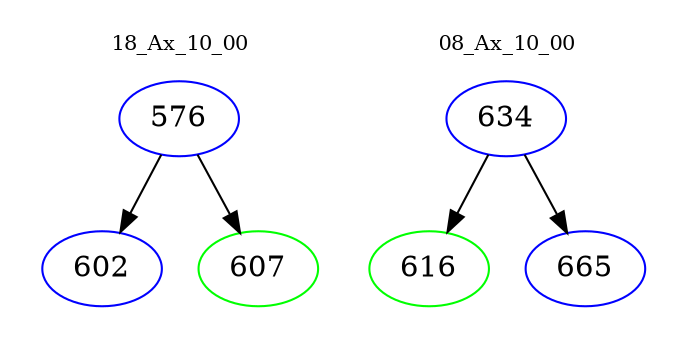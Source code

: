 digraph{
subgraph cluster_0 {
color = white
label = "18_Ax_10_00";
fontsize=10;
T0_576 [label="576", color="blue"]
T0_576 -> T0_602 [color="black"]
T0_602 [label="602", color="blue"]
T0_576 -> T0_607 [color="black"]
T0_607 [label="607", color="green"]
}
subgraph cluster_1 {
color = white
label = "08_Ax_10_00";
fontsize=10;
T1_634 [label="634", color="blue"]
T1_634 -> T1_616 [color="black"]
T1_616 [label="616", color="green"]
T1_634 -> T1_665 [color="black"]
T1_665 [label="665", color="blue"]
}
}
